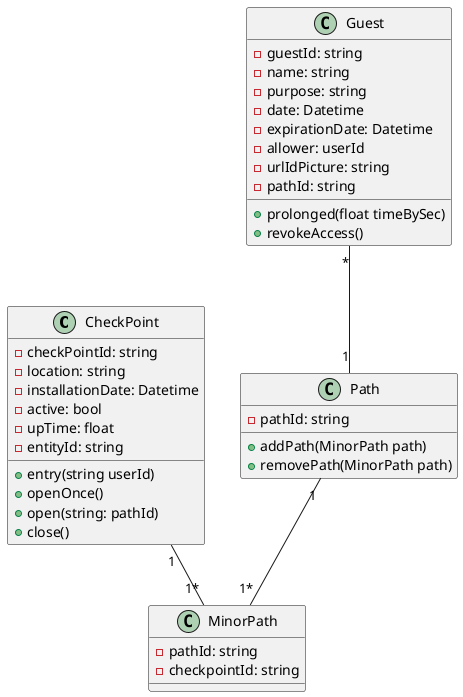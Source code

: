 @startuml
class CheckPoint{
    - checkPointId: string
    - location: string
    - installationDate: Datetime
    - active: bool
    - upTime: float
    - entityId: string
    + entry(string userId)
    + openOnce()
    + open(string: pathId)
    + close()
}
class Guest{
    - guestId: string
    - name: string
    - purpose: string
    - date: Datetime
    - expirationDate: Datetime
    - allower: userId
    - urlIdPicture: string
    - pathId: string
    + prolonged(float timeBySec)
    + revokeAccess()
}
class Path{
    - pathId: string
    + addPath(MinorPath path)
    + removePath(MinorPath path)
}
class MinorPath{
    - pathId: string
    - checkpointId: string
}
Path "1"--"1*" MinorPath
CheckPoint "1"--"1*" MinorPath
Guest "*"--"1" Path

@enduml